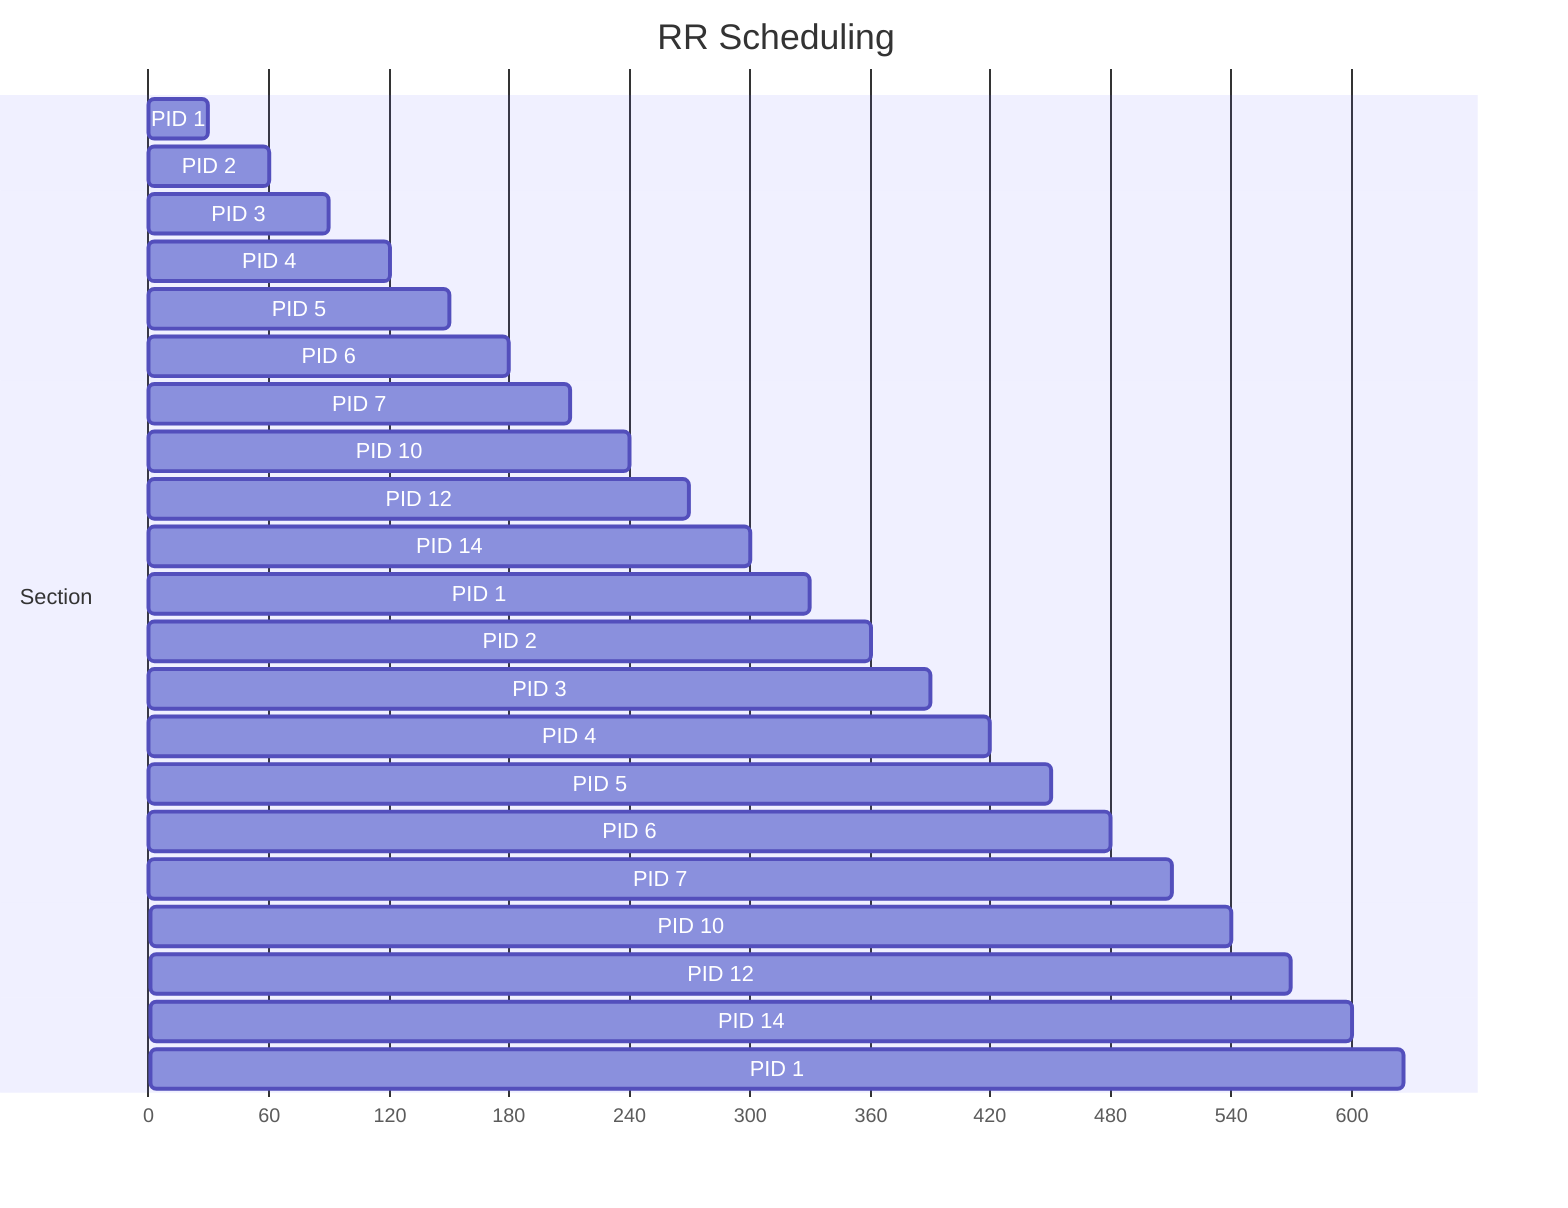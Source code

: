 gantt
title RR Scheduling
dateFormat  X
axisFormat %s
section Section
PID 1 : 0, 30
PID 2 : 30, 60
PID 3 : 60, 90
PID 4 : 90, 120
PID 5 : 120, 150
PID 6 : 150, 180
PID 7 : 180, 210
PID 10 : 210, 240
PID 12 : 240, 270
PID 14 : 270, 300
PID 1 : 300, 330
PID 2 : 330, 360
PID 3 : 360, 390
PID 4 : 390, 420
PID 5 : 420, 450
PID 6 : 450, 480
PID 7 : 480, 510
PID 10 : 510, 540
PID 12 : 540, 570
PID 14 : 570, 600
PID 1 : 600, 626